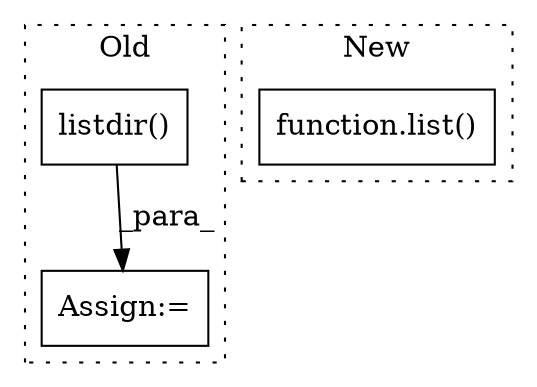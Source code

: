 digraph G {
subgraph cluster0 {
1 [label="listdir()" a="75" s="763,777" l="11,1" shape="box"];
3 [label="Assign:=" a="68" s="760" l="3" shape="box"];
label = "Old";
style="dotted";
}
subgraph cluster1 {
2 [label="function.list()" a="75" s="758,783" l="5,1" shape="box"];
label = "New";
style="dotted";
}
1 -> 3 [label="_para_"];
}